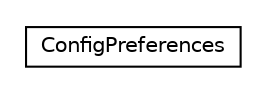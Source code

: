 #!/usr/local/bin/dot
#
# Class diagram 
# Generated by UMLGraph version R5_6-24-gf6e263 (http://www.umlgraph.org/)
#

digraph G {
	edge [fontname="Helvetica",fontsize=10,labelfontname="Helvetica",labelfontsize=10];
	node [fontname="Helvetica",fontsize=10,shape=plaintext];
	nodesep=0.25;
	ranksep=0.5;
	// org.universAAL.tools.ucc.configuration.api.ConfigPreferences
	c1530604 [label=<<table title="org.universAAL.tools.ucc.configuration.api.ConfigPreferences" border="0" cellborder="1" cellspacing="0" cellpadding="2" port="p" href="./ConfigPreferences.html">
		<tr><td><table border="0" cellspacing="0" cellpadding="1">
<tr><td align="center" balign="center"> ConfigPreferences </td></tr>
		</table></td></tr>
		</table>>, URL="./ConfigPreferences.html", fontname="Helvetica", fontcolor="black", fontsize=10.0];
}

